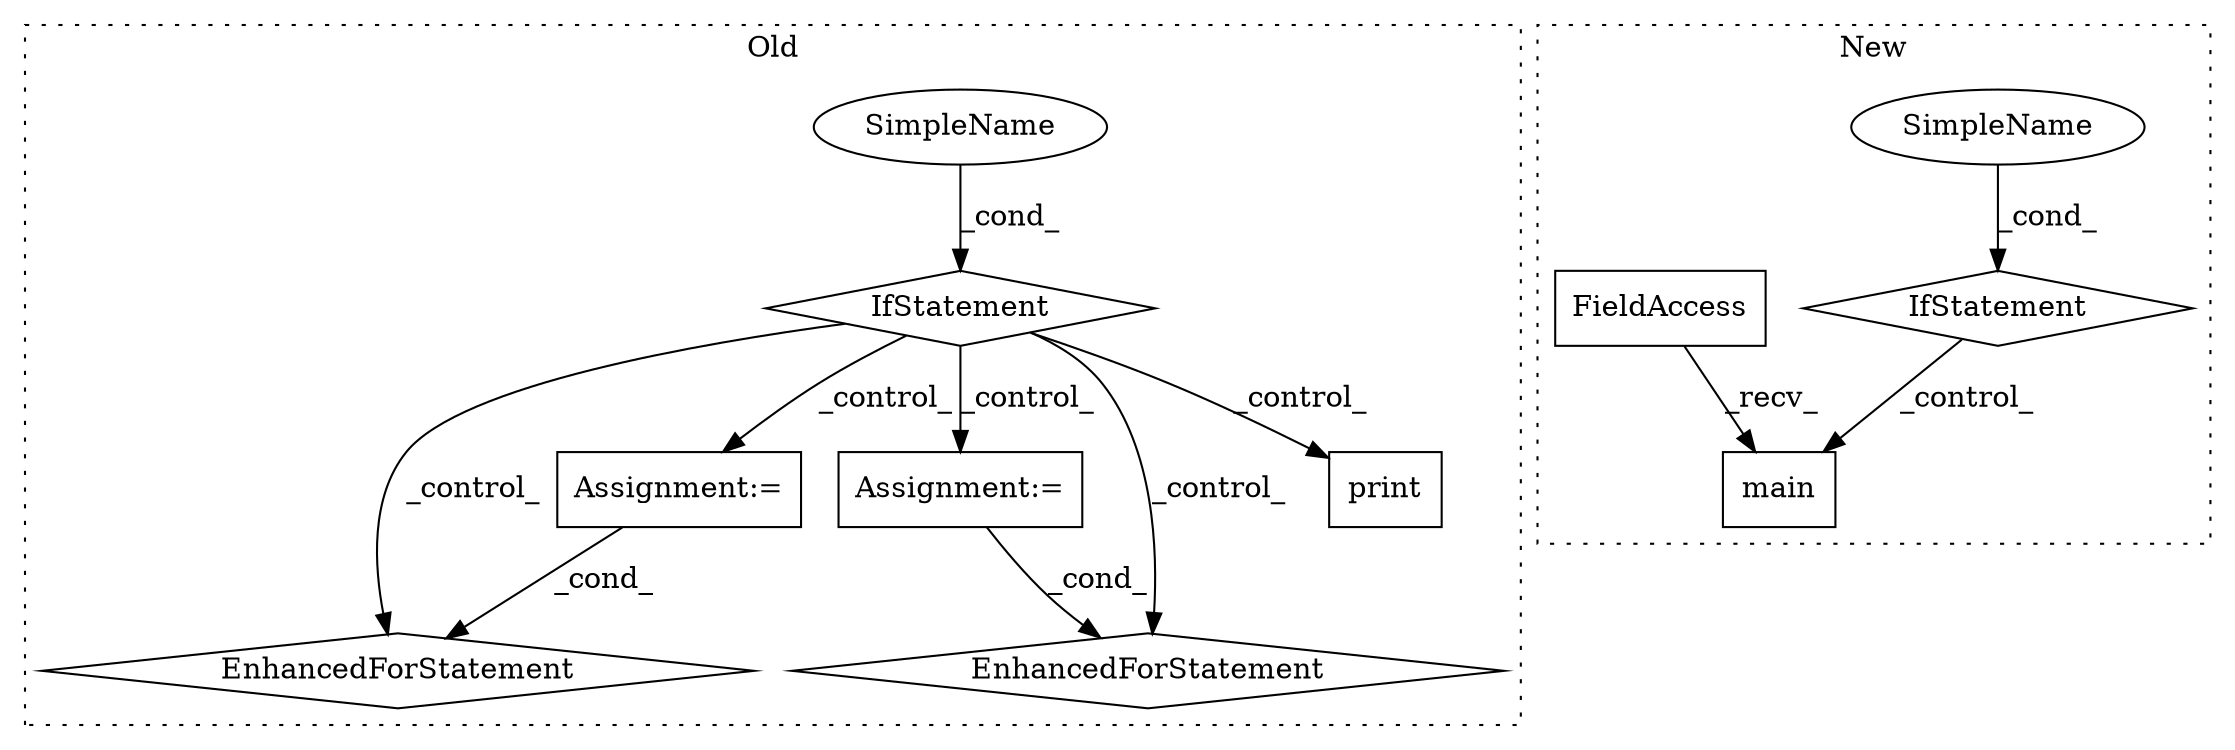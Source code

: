 digraph G {
subgraph cluster0 {
1 [label="EnhancedForStatement" a="70" s="5345,5460" l="57,2" shape="diamond"];
3 [label="Assignment:=" a="7" s="5345,5460" l="57,2" shape="box"];
4 [label="SimpleName" a="42" s="" l="" shape="ellipse"];
5 [label="IfStatement" a="25" s="4801,4827" l="4,2" shape="diamond"];
9 [label="Assignment:=" a="7" s="4881,4983" l="57,2" shape="box"];
10 [label="EnhancedForStatement" a="70" s="4881,4983" l="57,2" shape="diamond"];
11 [label="print" a="32" s="5549,5581" l="6,1" shape="box"];
label = "Old";
style="dotted";
}
subgraph cluster1 {
2 [label="main" a="32" s="5923,5955" l="5,1" shape="box"];
6 [label="IfStatement" a="25" s="5871,5897" l="4,2" shape="diamond"];
7 [label="SimpleName" a="42" s="" l="" shape="ellipse"];
8 [label="FieldAccess" a="22" s="5916" l="6" shape="box"];
label = "New";
style="dotted";
}
3 -> 1 [label="_cond_"];
4 -> 5 [label="_cond_"];
5 -> 9 [label="_control_"];
5 -> 11 [label="_control_"];
5 -> 1 [label="_control_"];
5 -> 10 [label="_control_"];
5 -> 3 [label="_control_"];
6 -> 2 [label="_control_"];
7 -> 6 [label="_cond_"];
8 -> 2 [label="_recv_"];
9 -> 10 [label="_cond_"];
}